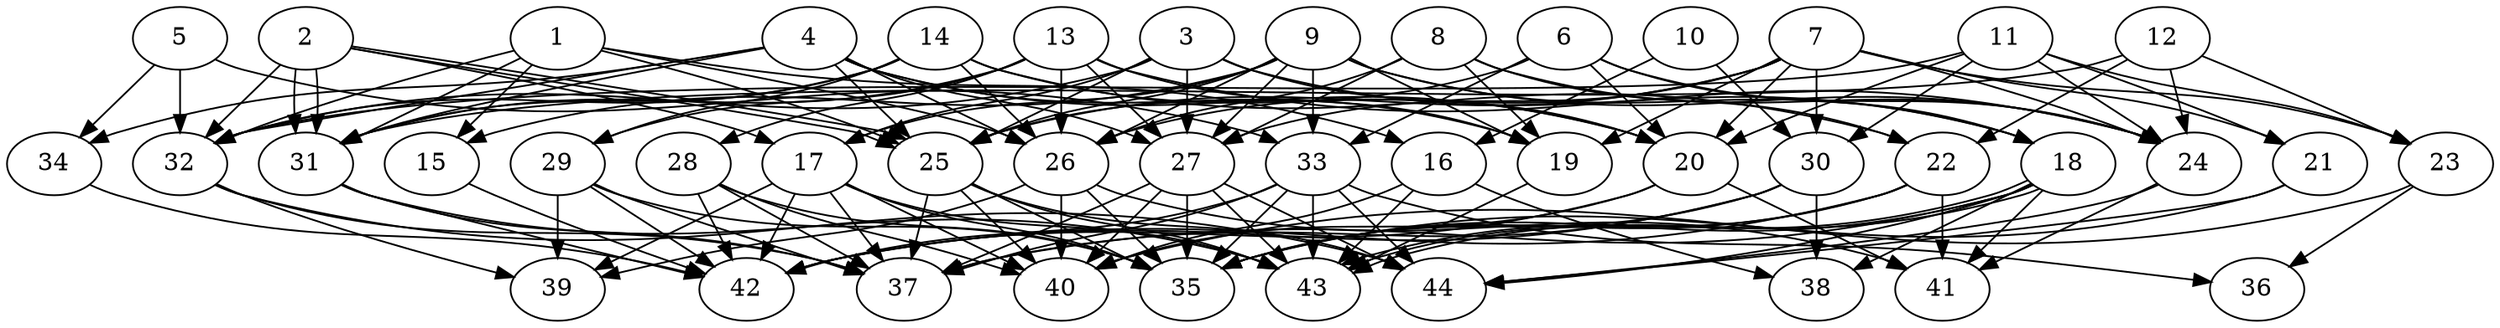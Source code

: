 // DAG (tier=3-complex, mode=compute, n=44, ccr=0.473, fat=0.720, density=0.629, regular=0.394, jump=0.316, mindata=1048576, maxdata=16777216)
// DAG automatically generated by daggen at Sun Aug 24 16:33:35 2025
// /home/ermia/Project/Environments/daggen/bin/daggen --dot --ccr 0.473 --fat 0.720 --regular 0.394 --density 0.629 --jump 0.316 --mindata 1048576 --maxdata 16777216 -n 44 
digraph G {
  1 [size="2709265986136065536", alpha="0.08", expect_size="1354632993068032768"]
  1 -> 15 [size ="2163350540648448"]
  1 -> 16 [size ="2163350540648448"]
  1 -> 25 [size ="2163350540648448"]
  1 -> 26 [size ="2163350540648448"]
  1 -> 31 [size ="2163350540648448"]
  1 -> 32 [size ="2163350540648448"]
  2 [size="632328620629800517632", alpha="0.08", expect_size="316164310314900258816"]
  2 -> 17 [size ="589366183329792"]
  2 -> 25 [size ="589366183329792"]
  2 -> 25 [size ="589366183329792"]
  2 -> 31 [size ="589366183329792"]
  2 -> 31 [size ="589366183329792"]
  2 -> 32 [size ="589366183329792"]
  3 [size="98389611567708064", alpha="0.11", expect_size="49194805783854032"]
  3 -> 17 [size ="210134840115200"]
  3 -> 18 [size ="210134840115200"]
  3 -> 20 [size ="210134840115200"]
  3 -> 25 [size ="210134840115200"]
  3 -> 27 [size ="210134840115200"]
  3 -> 32 [size ="210134840115200"]
  4 [size="965799082501968232448", alpha="0.02", expect_size="482899541250984116224"]
  4 -> 19 [size ="781653924380672"]
  4 -> 20 [size ="781653924380672"]
  4 -> 25 [size ="781653924380672"]
  4 -> 26 [size ="781653924380672"]
  4 -> 27 [size ="781653924380672"]
  4 -> 31 [size ="781653924380672"]
  4 -> 32 [size ="781653924380672"]
  4 -> 34 [size ="781653924380672"]
  5 [size="2803284424366062592", alpha="0.02", expect_size="1401642212183031296"]
  5 -> 32 [size ="1610053350064128"]
  5 -> 33 [size ="1610053350064128"]
  5 -> 34 [size ="1610053350064128"]
  6 [size="3439384331839606882304", alpha="0.05", expect_size="1719692165919803441152"]
  6 -> 18 [size ="1822820032053248"]
  6 -> 20 [size ="1822820032053248"]
  6 -> 24 [size ="1822820032053248"]
  6 -> 25 [size ="1822820032053248"]
  6 -> 33 [size ="1822820032053248"]
  7 [size="4834005577469241344", alpha="0.14", expect_size="2417002788734620672"]
  7 -> 19 [size ="1846390468640768"]
  7 -> 20 [size ="1846390468640768"]
  7 -> 21 [size ="1846390468640768"]
  7 -> 23 [size ="1846390468640768"]
  7 -> 24 [size ="1846390468640768"]
  7 -> 25 [size ="1846390468640768"]
  7 -> 26 [size ="1846390468640768"]
  7 -> 27 [size ="1846390468640768"]
  7 -> 30 [size ="1846390468640768"]
  8 [size="7202493207717470", alpha="0.06", expect_size="3601246603858735"]
  8 -> 19 [size ="296877878673408"]
  8 -> 22 [size ="296877878673408"]
  8 -> 24 [size ="296877878673408"]
  8 -> 26 [size ="296877878673408"]
  8 -> 27 [size ="296877878673408"]
  9 [size="1226725398700554715136", alpha="0.02", expect_size="613362699350277357568"]
  9 -> 15 [size ="916758386966528"]
  9 -> 17 [size ="916758386966528"]
  9 -> 18 [size ="916758386966528"]
  9 -> 19 [size ="916758386966528"]
  9 -> 24 [size ="916758386966528"]
  9 -> 25 [size ="916758386966528"]
  9 -> 26 [size ="916758386966528"]
  9 -> 27 [size ="916758386966528"]
  9 -> 33 [size ="916758386966528"]
  10 [size="748634403890412032", alpha="0.03", expect_size="374317201945206016"]
  10 -> 16 [size ="1802104935022592"]
  10 -> 30 [size ="1802104935022592"]
  11 [size="52279887115950256", alpha="0.12", expect_size="26139943557975128"]
  11 -> 20 [size ="30474437132288"]
  11 -> 21 [size ="30474437132288"]
  11 -> 23 [size ="30474437132288"]
  11 -> 24 [size ="30474437132288"]
  11 -> 30 [size ="30474437132288"]
  11 -> 32 [size ="30474437132288"]
  12 [size="4312359639518567424", alpha="0.13", expect_size="2156179819759283712"]
  12 -> 22 [size ="1603551843319808"]
  12 -> 23 [size ="1603551843319808"]
  12 -> 24 [size ="1603551843319808"]
  12 -> 31 [size ="1603551843319808"]
  13 [size="340348605056145152", alpha="0.05", expect_size="170174302528072576"]
  13 -> 19 [size ="393729391198208"]
  13 -> 24 [size ="393729391198208"]
  13 -> 26 [size ="393729391198208"]
  13 -> 27 [size ="393729391198208"]
  13 -> 28 [size ="393729391198208"]
  13 -> 29 [size ="393729391198208"]
  13 -> 31 [size ="393729391198208"]
  14 [size="3806611188884499857408", alpha="0.17", expect_size="1903305594442249928704"]
  14 -> 20 [size ="1950363976466432"]
  14 -> 22 [size ="1950363976466432"]
  14 -> 26 [size ="1950363976466432"]
  14 -> 29 [size ="1950363976466432"]
  14 -> 31 [size ="1950363976466432"]
  14 -> 32 [size ="1950363976466432"]
  15 [size="3929998017112565612544", alpha="0.05", expect_size="1964999008556282806272"]
  15 -> 42 [size ="1992285348691968"]
  16 [size="4409293963575334", alpha="0.18", expect_size="2204646981787667"]
  16 -> 38 [size ="271590411468800"]
  16 -> 40 [size ="271590411468800"]
  16 -> 43 [size ="271590411468800"]
  17 [size="176601031923292576", alpha="0.02", expect_size="88300515961646288"]
  17 -> 35 [size ="180292123885568"]
  17 -> 37 [size ="180292123885568"]
  17 -> 39 [size ="180292123885568"]
  17 -> 40 [size ="180292123885568"]
  17 -> 42 [size ="180292123885568"]
  17 -> 43 [size ="180292123885568"]
  18 [size="7923217607815962", alpha="0.06", expect_size="3961608803907981"]
  18 -> 35 [size ="216650263560192"]
  18 -> 37 [size ="216650263560192"]
  18 -> 38 [size ="216650263560192"]
  18 -> 41 [size ="216650263560192"]
  18 -> 43 [size ="216650263560192"]
  18 -> 43 [size ="216650263560192"]
  18 -> 44 [size ="216650263560192"]
  19 [size="3364192178585220", alpha="0.19", expect_size="1682096089292610"]
  19 -> 43 [size ="55190539468800"]
  20 [size="68211171683012800", alpha="0.04", expect_size="34105585841506400"]
  20 -> 40 [size ="1533357011763200"]
  20 -> 41 [size ="1533357011763200"]
  20 -> 42 [size ="1533357011763200"]
  21 [size="2205742037239409408", alpha="0.15", expect_size="1102871018619704704"]
  21 -> 35 [size ="1655696479223808"]
  21 -> 44 [size ="1655696479223808"]
  22 [size="558876766622885871616", alpha="0.08", expect_size="279438383311442935808"]
  22 -> 35 [size ="542792732377088"]
  22 -> 41 [size ="542792732377088"]
  22 -> 42 [size ="542792732377088"]
  22 -> 43 [size ="542792732377088"]
  23 [size="5911994779368976", alpha="0.06", expect_size="2955997389684488"]
  23 -> 36 [size ="10039788044288"]
  23 -> 40 [size ="10039788044288"]
  24 [size="4300401231926820", alpha="0.10", expect_size="2150200615963410"]
  24 -> 41 [size ="218787051732992"]
  24 -> 44 [size ="218787051732992"]
  25 [size="567045105725093183488", alpha="0.14", expect_size="283522552862546591744"]
  25 -> 35 [size ="548068772544512"]
  25 -> 37 [size ="548068772544512"]
  25 -> 40 [size ="548068772544512"]
  25 -> 43 [size ="548068772544512"]
  25 -> 44 [size ="548068772544512"]
  26 [size="3591201835393735168", alpha="0.17", expect_size="1795600917696867584"]
  26 -> 35 [size ="1310720000000000"]
  26 -> 39 [size ="1310720000000000"]
  26 -> 40 [size ="1310720000000000"]
  26 -> 41 [size ="1310720000000000"]
  27 [size="102639523672734304", alpha="0.13", expect_size="51319761836367152"]
  27 -> 35 [size ="1623095823564800"]
  27 -> 37 [size ="1623095823564800"]
  27 -> 40 [size ="1623095823564800"]
  27 -> 43 [size ="1623095823564800"]
  27 -> 44 [size ="1623095823564800"]
  28 [size="1356789095594171392", alpha="0.10", expect_size="678394547797085696"]
  28 -> 35 [size ="982256009084928"]
  28 -> 37 [size ="982256009084928"]
  28 -> 40 [size ="982256009084928"]
  28 -> 42 [size ="982256009084928"]
  29 [size="32848684126802316", alpha="0.04", expect_size="16424342063401158"]
  29 -> 35 [size ="1292746534944768"]
  29 -> 37 [size ="1292746534944768"]
  29 -> 39 [size ="1292746534944768"]
  29 -> 42 [size ="1292746534944768"]
  30 [size="678459082634704256", alpha="0.06", expect_size="339229541317352128"]
  30 -> 35 [size ="269019043069952"]
  30 -> 37 [size ="269019043069952"]
  30 -> 38 [size ="269019043069952"]
  30 -> 42 [size ="269019043069952"]
  31 [size="46753091011075912", alpha="0.05", expect_size="23376545505537956"]
  31 -> 37 [size ="2160387877240832"]
  31 -> 42 [size ="2160387877240832"]
  31 -> 43 [size ="2160387877240832"]
  32 [size="541958946218387177472", alpha="0.18", expect_size="270979473109193588736"]
  32 -> 37 [size ="531782751485952"]
  32 -> 39 [size ="531782751485952"]
  32 -> 44 [size ="531782751485952"]
  33 [size="50160782154608240", alpha="0.17", expect_size="25080391077304120"]
  33 -> 35 [size ="41454227423232"]
  33 -> 36 [size ="41454227423232"]
  33 -> 37 [size ="41454227423232"]
  33 -> 42 [size ="41454227423232"]
  33 -> 43 [size ="41454227423232"]
  33 -> 44 [size ="41454227423232"]
  34 [size="9857536550543140", alpha="0.02", expect_size="4928768275271570"]
  34 -> 42 [size ="213761059192832"]
  35 [size="1536582938193943330816", alpha="0.06", expect_size="768291469096971665408"]
  36 [size="67335714825263080", alpha="0.12", expect_size="33667857412631540"]
  37 [size="977072652422928128", alpha="0.04", expect_size="488536326211464064"]
  38 [size="54341830499702808", alpha="0.18", expect_size="27170915249851404"]
  39 [size="663912170027426304", alpha="0.01", expect_size="331956085013713152"]
  40 [size="5875984005348290560", alpha="0.01", expect_size="2937992002674145280"]
  41 [size="118970046090364059648", alpha="0.10", expect_size="59485023045182029824"]
  42 [size="9969620354646116", alpha="0.19", expect_size="4984810177323058"]
  43 [size="1436959915368251392", alpha="0.17", expect_size="718479957684125696"]
  44 [size="23306879534040936", alpha="0.17", expect_size="11653439767020468"]
}